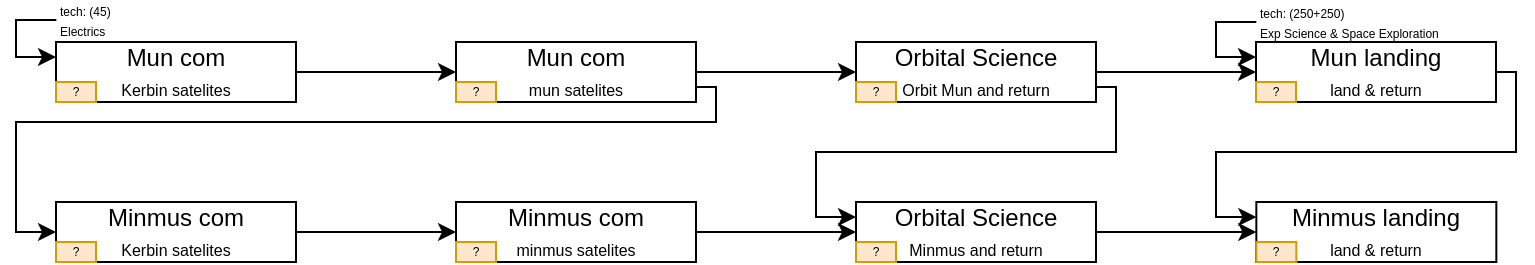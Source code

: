 <mxfile version="13.0.3" type="device"><diagram id="PF5I1SFKJDPYNKRaz8z-" name="Page-1"><mxGraphModel dx="1185" dy="685" grid="1" gridSize="10" guides="1" tooltips="1" connect="1" arrows="1" fold="1" page="1" pageScale="1" pageWidth="1169" pageHeight="827" math="0" shadow="0"><root><mxCell id="0"/><mxCell id="1" parent="0"/><mxCell id="aruIyMYqUh4-oi1N84CP-10" style="edgeStyle=orthogonalEdgeStyle;rounded=0;orthogonalLoop=1;jettySize=auto;html=1;exitX=1;exitY=0.5;exitDx=0;exitDy=0;entryX=0;entryY=0.5;entryDx=0;entryDy=0;" parent="1" source="aruIyMYqUh4-oi1N84CP-1" target="aruIyMYqUh4-oi1N84CP-6" edge="1"><mxGeometry relative="1" as="geometry"/></mxCell><mxCell id="aruIyMYqUh4-oi1N84CP-1" value="Mun com&lt;br&gt;&lt;span style=&quot;font-size: 8px&quot;&gt;Kerbin satelites&lt;/span&gt;" style="rounded=0;whiteSpace=wrap;html=1;" parent="1" vertex="1"><mxGeometry x="80" y="40" width="120" height="30" as="geometry"/></mxCell><mxCell id="aruIyMYqUh4-oi1N84CP-2" value="?" style="text;html=1;strokeColor=#d79b00;fillColor=#ffe6cc;align=center;verticalAlign=middle;whiteSpace=wrap;rounded=0;fontSize=6;" parent="1" vertex="1"><mxGeometry x="80" y="60" width="20" height="10" as="geometry"/></mxCell><mxCell id="aruIyMYqUh4-oi1N84CP-4" style="edgeStyle=orthogonalEdgeStyle;rounded=0;orthogonalLoop=1;jettySize=auto;html=1;exitX=0;exitY=0.5;exitDx=0;exitDy=0;entryX=0;entryY=0.25;entryDx=0;entryDy=0;" parent="1" source="aruIyMYqUh4-oi1N84CP-5" target="aruIyMYqUh4-oi1N84CP-1" edge="1"><mxGeometry relative="1" as="geometry"><Array as="points"><mxPoint x="60" y="29"/><mxPoint x="60" y="48"/></Array><mxPoint x="70" y="48" as="targetPoint"/></mxGeometry></mxCell><mxCell id="aruIyMYqUh4-oi1N84CP-5" value="&lt;font style=&quot;line-height: 100% ; font-size: 6px&quot;&gt;&lt;font style=&quot;font-size: 6px&quot;&gt;tech: (45)&lt;br&gt;&lt;/font&gt;Electrics&lt;br&gt;&lt;/font&gt;" style="text;html=1;align=left;verticalAlign=middle;whiteSpace=wrap;rounded=0;fontSize=8;spacing=2;" parent="1" vertex="1"><mxGeometry x="80.17" y="19" width="60.09" height="20" as="geometry"/></mxCell><mxCell id="ecVGz-0S6utpo6nOr0Sd-1" style="edgeStyle=orthogonalEdgeStyle;rounded=0;orthogonalLoop=1;jettySize=auto;html=1;exitX=1;exitY=0.75;exitDx=0;exitDy=0;entryX=0;entryY=0.5;entryDx=0;entryDy=0;" edge="1" parent="1" source="aruIyMYqUh4-oi1N84CP-6" target="aruIyMYqUh4-oi1N84CP-12"><mxGeometry relative="1" as="geometry"><Array as="points"><mxPoint x="410" y="63"/><mxPoint x="410" y="80"/><mxPoint x="60" y="80"/><mxPoint x="60" y="135"/></Array></mxGeometry></mxCell><mxCell id="ecVGz-0S6utpo6nOr0Sd-2" style="edgeStyle=orthogonalEdgeStyle;rounded=0;orthogonalLoop=1;jettySize=auto;html=1;exitX=1;exitY=0.5;exitDx=0;exitDy=0;entryX=0;entryY=0.5;entryDx=0;entryDy=0;" edge="1" parent="1" source="aruIyMYqUh4-oi1N84CP-6" target="aruIyMYqUh4-oi1N84CP-17"><mxGeometry relative="1" as="geometry"/></mxCell><mxCell id="aruIyMYqUh4-oi1N84CP-6" value="Mun com&lt;br&gt;&lt;span style=&quot;font-size: 8px&quot;&gt;mun satelites&lt;/span&gt;" style="rounded=0;whiteSpace=wrap;html=1;" parent="1" vertex="1"><mxGeometry x="280" y="40" width="120" height="30" as="geometry"/></mxCell><mxCell id="aruIyMYqUh4-oi1N84CP-7" value="?" style="text;html=1;strokeColor=#d79b00;fillColor=#ffe6cc;align=center;verticalAlign=middle;whiteSpace=wrap;rounded=0;fontSize=6;" parent="1" vertex="1"><mxGeometry x="280" y="60" width="20" height="10" as="geometry"/></mxCell><mxCell id="aruIyMYqUh4-oi1N84CP-11" style="edgeStyle=orthogonalEdgeStyle;rounded=0;orthogonalLoop=1;jettySize=auto;html=1;exitX=1;exitY=0.5;exitDx=0;exitDy=0;entryX=0;entryY=0.5;entryDx=0;entryDy=0;" parent="1" source="aruIyMYqUh4-oi1N84CP-12" target="aruIyMYqUh4-oi1N84CP-14" edge="1"><mxGeometry relative="1" as="geometry"/></mxCell><mxCell id="aruIyMYqUh4-oi1N84CP-12" value="Minmus com&lt;br&gt;&lt;span style=&quot;font-size: 8px&quot;&gt;Kerbin satelites&lt;/span&gt;" style="rounded=0;whiteSpace=wrap;html=1;" parent="1" vertex="1"><mxGeometry x="80" y="120" width="120" height="30" as="geometry"/></mxCell><mxCell id="aruIyMYqUh4-oi1N84CP-13" value="?" style="text;html=1;strokeColor=#d79b00;fillColor=#ffe6cc;align=center;verticalAlign=middle;whiteSpace=wrap;rounded=0;fontSize=6;" parent="1" vertex="1"><mxGeometry x="80" y="140" width="20" height="10" as="geometry"/></mxCell><mxCell id="ecVGz-0S6utpo6nOr0Sd-5" style="edgeStyle=orthogonalEdgeStyle;rounded=0;orthogonalLoop=1;jettySize=auto;html=1;exitX=1;exitY=0.5;exitDx=0;exitDy=0;entryX=0;entryY=0.5;entryDx=0;entryDy=0;" edge="1" parent="1" source="aruIyMYqUh4-oi1N84CP-14" target="aruIyMYqUh4-oi1N84CP-19"><mxGeometry relative="1" as="geometry"/></mxCell><mxCell id="aruIyMYqUh4-oi1N84CP-14" value="Minmus com&lt;br&gt;&lt;span style=&quot;font-size: 8px&quot;&gt;minmus satelites&lt;/span&gt;" style="rounded=0;whiteSpace=wrap;html=1;" parent="1" vertex="1"><mxGeometry x="280" y="120" width="120" height="30" as="geometry"/></mxCell><mxCell id="aruIyMYqUh4-oi1N84CP-15" value="?" style="text;html=1;strokeColor=#d79b00;fillColor=#ffe6cc;align=center;verticalAlign=middle;whiteSpace=wrap;rounded=0;fontSize=6;" parent="1" vertex="1"><mxGeometry x="280" y="140" width="20" height="10" as="geometry"/></mxCell><mxCell id="ecVGz-0S6utpo6nOr0Sd-3" style="edgeStyle=orthogonalEdgeStyle;rounded=0;orthogonalLoop=1;jettySize=auto;html=1;exitX=1;exitY=0.5;exitDx=0;exitDy=0;entryX=0;entryY=0.5;entryDx=0;entryDy=0;" edge="1" parent="1" source="aruIyMYqUh4-oi1N84CP-17" target="aruIyMYqUh4-oi1N84CP-23"><mxGeometry relative="1" as="geometry"/></mxCell><mxCell id="ecVGz-0S6utpo6nOr0Sd-4" style="edgeStyle=orthogonalEdgeStyle;rounded=0;orthogonalLoop=1;jettySize=auto;html=1;exitX=1;exitY=0.75;exitDx=0;exitDy=0;entryX=0;entryY=0.25;entryDx=0;entryDy=0;" edge="1" parent="1" source="aruIyMYqUh4-oi1N84CP-17" target="aruIyMYqUh4-oi1N84CP-19"><mxGeometry relative="1" as="geometry"><Array as="points"><mxPoint x="610" y="63"/><mxPoint x="610" y="95"/><mxPoint x="460" y="95"/><mxPoint x="460" y="127"/></Array></mxGeometry></mxCell><mxCell id="aruIyMYqUh4-oi1N84CP-17" value="Orbital Science&lt;br&gt;&lt;span style=&quot;font-size: 8px&quot;&gt;Orbit Mun and return&lt;/span&gt;" style="rounded=0;whiteSpace=wrap;html=1;" parent="1" vertex="1"><mxGeometry x="480" y="40" width="120" height="30" as="geometry"/></mxCell><mxCell id="aruIyMYqUh4-oi1N84CP-18" value="?" style="text;html=1;strokeColor=#d79b00;fillColor=#ffe6cc;align=center;verticalAlign=middle;whiteSpace=wrap;rounded=0;fontSize=6;" parent="1" vertex="1"><mxGeometry x="480" y="60" width="20" height="10" as="geometry"/></mxCell><mxCell id="ecVGz-0S6utpo6nOr0Sd-7" style="edgeStyle=orthogonalEdgeStyle;rounded=0;orthogonalLoop=1;jettySize=auto;html=1;exitX=1;exitY=0.5;exitDx=0;exitDy=0;entryX=0;entryY=0.5;entryDx=0;entryDy=0;" edge="1" parent="1" source="aruIyMYqUh4-oi1N84CP-19" target="aruIyMYqUh4-oi1N84CP-29"><mxGeometry relative="1" as="geometry"/></mxCell><mxCell id="aruIyMYqUh4-oi1N84CP-19" value="Orbital Science&lt;br&gt;&lt;span style=&quot;font-size: 8px&quot;&gt;Minmus and return&lt;/span&gt;" style="rounded=0;whiteSpace=wrap;html=1;" parent="1" vertex="1"><mxGeometry x="480" y="120" width="120" height="30" as="geometry"/></mxCell><mxCell id="aruIyMYqUh4-oi1N84CP-22" value="?" style="text;html=1;strokeColor=#d79b00;fillColor=#ffe6cc;align=center;verticalAlign=middle;whiteSpace=wrap;rounded=0;fontSize=6;" parent="1" vertex="1"><mxGeometry x="480" y="140" width="20" height="10" as="geometry"/></mxCell><mxCell id="ecVGz-0S6utpo6nOr0Sd-6" style="edgeStyle=orthogonalEdgeStyle;rounded=0;orthogonalLoop=1;jettySize=auto;html=1;exitX=1;exitY=0.5;exitDx=0;exitDy=0;entryX=0;entryY=0.25;entryDx=0;entryDy=0;" edge="1" parent="1" source="aruIyMYqUh4-oi1N84CP-23" target="aruIyMYqUh4-oi1N84CP-29"><mxGeometry relative="1" as="geometry"><Array as="points"><mxPoint x="810" y="55"/><mxPoint x="810" y="95"/><mxPoint x="660" y="95"/><mxPoint x="660" y="127"/></Array></mxGeometry></mxCell><mxCell id="aruIyMYqUh4-oi1N84CP-23" value="Mun landing&lt;br&gt;&lt;span style=&quot;font-size: 8px&quot;&gt;land &amp;amp; return&lt;/span&gt;" style="rounded=0;whiteSpace=wrap;html=1;" parent="1" vertex="1"><mxGeometry x="680" y="40" width="120" height="30" as="geometry"/></mxCell><mxCell id="aruIyMYqUh4-oi1N84CP-24" value="?" style="text;html=1;strokeColor=#d79b00;fillColor=#ffe6cc;align=center;verticalAlign=middle;whiteSpace=wrap;rounded=0;fontSize=6;" parent="1" vertex="1"><mxGeometry x="680" y="60" width="20" height="10" as="geometry"/></mxCell><mxCell id="aruIyMYqUh4-oi1N84CP-25" style="edgeStyle=orthogonalEdgeStyle;rounded=0;orthogonalLoop=1;jettySize=auto;html=1;exitX=0;exitY=0.5;exitDx=0;exitDy=0;entryX=0;entryY=0.25;entryDx=0;entryDy=0;" parent="1" source="aruIyMYqUh4-oi1N84CP-26" target="aruIyMYqUh4-oi1N84CP-23" edge="1"><mxGeometry relative="1" as="geometry"><Array as="points"><mxPoint x="660" y="30"/><mxPoint x="660" y="47"/></Array><mxPoint x="670" y="48" as="targetPoint"/></mxGeometry></mxCell><mxCell id="aruIyMYqUh4-oi1N84CP-26" value="&lt;font style=&quot;line-height: 100% ; font-size: 6px&quot;&gt;&lt;font style=&quot;font-size: 6px&quot;&gt;tech: (250+250)&lt;br&gt;&lt;/font&gt;Exp Science &amp;amp; Space Exploration&lt;br&gt;&lt;/font&gt;" style="text;html=1;align=left;verticalAlign=middle;whiteSpace=wrap;rounded=0;fontSize=8;spacing=2;" parent="1" vertex="1"><mxGeometry x="680.17" y="20" width="119.83" height="20" as="geometry"/></mxCell><mxCell id="aruIyMYqUh4-oi1N84CP-29" value="Minmus landing&lt;br&gt;&lt;span style=&quot;font-size: 8px&quot;&gt;land &amp;amp; return&lt;/span&gt;" style="rounded=0;whiteSpace=wrap;html=1;" parent="1" vertex="1"><mxGeometry x="680.17" y="120" width="120" height="30" as="geometry"/></mxCell><mxCell id="aruIyMYqUh4-oi1N84CP-31" value="?" style="text;html=1;strokeColor=#d79b00;fillColor=#ffe6cc;align=center;verticalAlign=middle;whiteSpace=wrap;rounded=0;fontSize=6;" parent="1" vertex="1"><mxGeometry x="680.17" y="140" width="20" height="10" as="geometry"/></mxCell></root></mxGraphModel></diagram></mxfile>